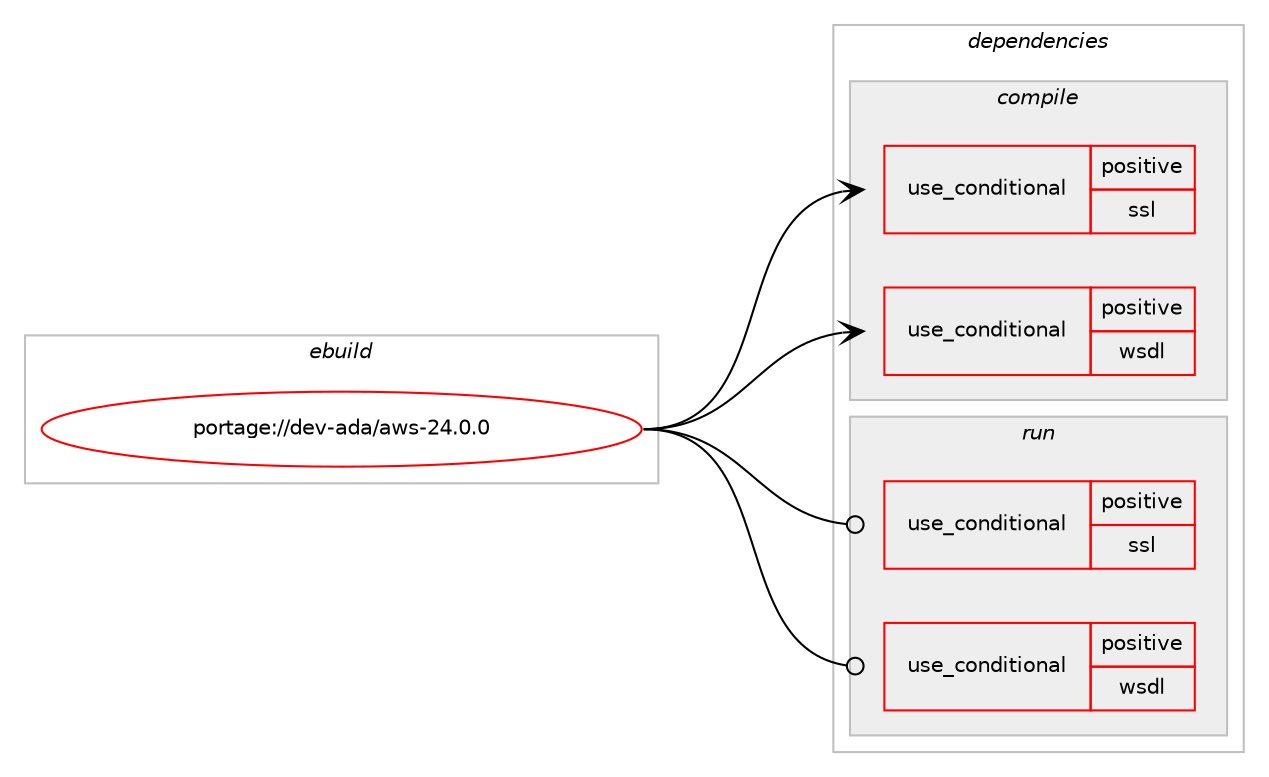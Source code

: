 digraph prolog {

# *************
# Graph options
# *************

newrank=true;
concentrate=true;
compound=true;
graph [rankdir=LR,fontname=Helvetica,fontsize=10,ranksep=1.5];#, ranksep=2.5, nodesep=0.2];
edge  [arrowhead=vee];
node  [fontname=Helvetica,fontsize=10];

# **********
# The ebuild
# **********

subgraph cluster_leftcol {
color=gray;
rank=same;
label=<<i>ebuild</i>>;
id [label="portage://dev-ada/aws-24.0.0", color=red, width=4, href="../dev-ada/aws-24.0.0.svg"];
}

# ****************
# The dependencies
# ****************

subgraph cluster_midcol {
color=gray;
label=<<i>dependencies</i>>;
subgraph cluster_compile {
fillcolor="#eeeeee";
style=filled;
label=<<i>compile</i>>;
subgraph cond15994 {
dependency28964 [label=<<TABLE BORDER="0" CELLBORDER="1" CELLSPACING="0" CELLPADDING="4"><TR><TD ROWSPAN="3" CELLPADDING="10">use_conditional</TD></TR><TR><TD>positive</TD></TR><TR><TD>ssl</TD></TR></TABLE>>, shape=none, color=red];
# *** BEGIN UNKNOWN DEPENDENCY TYPE (TODO) ***
# dependency28964 -> package_dependency(portage://dev-ada/aws-24.0.0,install,no,dev-libs,openssl,none,[,,],[],[])
# *** END UNKNOWN DEPENDENCY TYPE (TODO) ***

}
id:e -> dependency28964:w [weight=20,style="solid",arrowhead="vee"];
subgraph cond15995 {
dependency28965 [label=<<TABLE BORDER="0" CELLBORDER="1" CELLSPACING="0" CELLPADDING="4"><TR><TD ROWSPAN="3" CELLPADDING="10">use_conditional</TD></TR><TR><TD>positive</TD></TR><TR><TD>wsdl</TD></TR></TABLE>>, shape=none, color=red];
# *** BEGIN UNKNOWN DEPENDENCY TYPE (TODO) ***
# dependency28965 -> package_dependency(portage://dev-ada/aws-24.0.0,install,no,dev-ada,libadalang,none,[,,],any_same_slot,[use(optenable(ada_target_gcc_12),negative),use(optenable(ada_target_gcc_13),negative),use(disable(ada_target_gnat_2021),negative),use(enable(static-libs),none)])
# *** END UNKNOWN DEPENDENCY TYPE (TODO) ***

# *** BEGIN UNKNOWN DEPENDENCY TYPE (TODO) ***
# dependency28965 -> package_dependency(portage://dev-ada/aws-24.0.0,install,no,dev-ada,langkit,none,[,,],any_same_slot,[use(optenable(ada_target_gcc_12),negative),use(optenable(ada_target_gcc_13),negative),use(disable(ada_target_gnat_2021),negative),use(enable(static-libs),none)])
# *** END UNKNOWN DEPENDENCY TYPE (TODO) ***

# *** BEGIN UNKNOWN DEPENDENCY TYPE (TODO) ***
# dependency28965 -> package_dependency(portage://dev-ada/aws-24.0.0,install,no,dev-ada,gnatcoll-bindings,none,[,,],any_same_slot,[use(optenable(ada_target_gcc_12),negative),use(optenable(ada_target_gcc_13),negative),use(disable(ada_target_gnat_2021),negative),use(enable(gmp),none),use(enable(iconv),none),use(enable(static-libs),none)])
# *** END UNKNOWN DEPENDENCY TYPE (TODO) ***

# *** BEGIN UNKNOWN DEPENDENCY TYPE (TODO) ***
# dependency28965 -> package_dependency(portage://dev-ada/aws-24.0.0,install,no,dev-libs,gmp,none,[,,],[],[])
# *** END UNKNOWN DEPENDENCY TYPE (TODO) ***

}
id:e -> dependency28965:w [weight=20,style="solid",arrowhead="vee"];
# *** BEGIN UNKNOWN DEPENDENCY TYPE (TODO) ***
# id -> package_dependency(portage://dev-ada/aws-24.0.0,install,no,dev-ada,gnatcoll-core,none,[,,],any_same_slot,[use(optenable(ada_target_gcc_12),negative),use(optenable(ada_target_gcc_13),negative),use(disable(ada_target_gnat_2021),negative),use(optenable(shared),none),use(enable(static-libs),none)])
# *** END UNKNOWN DEPENDENCY TYPE (TODO) ***

# *** BEGIN UNKNOWN DEPENDENCY TYPE (TODO) ***
# id -> package_dependency(portage://dev-ada/aws-24.0.0,install,no,dev-ada,gprbuild,none,[,,],[],[use(optenable(ada_target_gcc_12),negative),use(optenable(ada_target_gcc_13),negative),use(disable(ada_target_gnat_2021),negative)])
# *** END UNKNOWN DEPENDENCY TYPE (TODO) ***

# *** BEGIN UNKNOWN DEPENDENCY TYPE (TODO) ***
# id -> package_dependency(portage://dev-ada/aws-24.0.0,install,no,dev-ada,libgpr,none,[,,],any_same_slot,[use(optenable(ada_target_gcc_12),negative),use(optenable(ada_target_gcc_13),negative),use(disable(ada_target_gnat_2021),negative),use(optenable(shared),none),use(enable(static-libs),none)])
# *** END UNKNOWN DEPENDENCY TYPE (TODO) ***

# *** BEGIN UNKNOWN DEPENDENCY TYPE (TODO) ***
# id -> package_dependency(portage://dev-ada/aws-24.0.0,install,no,dev-ada,xmlada,none,[,,],any_same_slot,[use(optenable(ada_target_gcc_12),negative),use(optenable(ada_target_gcc_13),negative),use(disable(ada_target_gnat_2021),negative),use(optenable(shared),none),use(enable(static-libs),none)])
# *** END UNKNOWN DEPENDENCY TYPE (TODO) ***

# *** BEGIN UNKNOWN DEPENDENCY TYPE (TODO) ***
# id -> package_dependency(portage://dev-ada/aws-24.0.0,install,weak,dev-ada,templates-parser,none,[,,],[],[])
# *** END UNKNOWN DEPENDENCY TYPE (TODO) ***

}
subgraph cluster_compileandrun {
fillcolor="#eeeeee";
style=filled;
label=<<i>compile and run</i>>;
}
subgraph cluster_run {
fillcolor="#eeeeee";
style=filled;
label=<<i>run</i>>;
subgraph cond15996 {
dependency28966 [label=<<TABLE BORDER="0" CELLBORDER="1" CELLSPACING="0" CELLPADDING="4"><TR><TD ROWSPAN="3" CELLPADDING="10">use_conditional</TD></TR><TR><TD>positive</TD></TR><TR><TD>ssl</TD></TR></TABLE>>, shape=none, color=red];
# *** BEGIN UNKNOWN DEPENDENCY TYPE (TODO) ***
# dependency28966 -> package_dependency(portage://dev-ada/aws-24.0.0,run,no,dev-libs,openssl,none,[,,],[],[])
# *** END UNKNOWN DEPENDENCY TYPE (TODO) ***

}
id:e -> dependency28966:w [weight=20,style="solid",arrowhead="odot"];
subgraph cond15997 {
dependency28967 [label=<<TABLE BORDER="0" CELLBORDER="1" CELLSPACING="0" CELLPADDING="4"><TR><TD ROWSPAN="3" CELLPADDING="10">use_conditional</TD></TR><TR><TD>positive</TD></TR><TR><TD>wsdl</TD></TR></TABLE>>, shape=none, color=red];
# *** BEGIN UNKNOWN DEPENDENCY TYPE (TODO) ***
# dependency28967 -> package_dependency(portage://dev-ada/aws-24.0.0,run,no,dev-ada,libadalang,none,[,,],any_same_slot,[use(optenable(ada_target_gcc_12),negative),use(optenable(ada_target_gcc_13),negative),use(disable(ada_target_gnat_2021),negative),use(enable(static-libs),none)])
# *** END UNKNOWN DEPENDENCY TYPE (TODO) ***

# *** BEGIN UNKNOWN DEPENDENCY TYPE (TODO) ***
# dependency28967 -> package_dependency(portage://dev-ada/aws-24.0.0,run,no,dev-ada,langkit,none,[,,],any_same_slot,[use(optenable(ada_target_gcc_12),negative),use(optenable(ada_target_gcc_13),negative),use(disable(ada_target_gnat_2021),negative),use(enable(static-libs),none)])
# *** END UNKNOWN DEPENDENCY TYPE (TODO) ***

# *** BEGIN UNKNOWN DEPENDENCY TYPE (TODO) ***
# dependency28967 -> package_dependency(portage://dev-ada/aws-24.0.0,run,no,dev-ada,gnatcoll-bindings,none,[,,],any_same_slot,[use(optenable(ada_target_gcc_12),negative),use(optenable(ada_target_gcc_13),negative),use(disable(ada_target_gnat_2021),negative),use(enable(gmp),none),use(enable(iconv),none),use(enable(static-libs),none)])
# *** END UNKNOWN DEPENDENCY TYPE (TODO) ***

# *** BEGIN UNKNOWN DEPENDENCY TYPE (TODO) ***
# dependency28967 -> package_dependency(portage://dev-ada/aws-24.0.0,run,no,dev-libs,gmp,none,[,,],[],[])
# *** END UNKNOWN DEPENDENCY TYPE (TODO) ***

}
id:e -> dependency28967:w [weight=20,style="solid",arrowhead="odot"];
# *** BEGIN UNKNOWN DEPENDENCY TYPE (TODO) ***
# id -> package_dependency(portage://dev-ada/aws-24.0.0,run,no,dev-ada,gnatcoll-core,none,[,,],any_same_slot,[use(optenable(ada_target_gcc_12),negative),use(optenable(ada_target_gcc_13),negative),use(disable(ada_target_gnat_2021),negative),use(optenable(shared),none),use(enable(static-libs),none)])
# *** END UNKNOWN DEPENDENCY TYPE (TODO) ***

# *** BEGIN UNKNOWN DEPENDENCY TYPE (TODO) ***
# id -> package_dependency(portage://dev-ada/aws-24.0.0,run,no,dev-ada,libgpr,none,[,,],any_same_slot,[use(optenable(ada_target_gcc_12),negative),use(optenable(ada_target_gcc_13),negative),use(disable(ada_target_gnat_2021),negative),use(optenable(shared),none),use(enable(static-libs),none)])
# *** END UNKNOWN DEPENDENCY TYPE (TODO) ***

# *** BEGIN UNKNOWN DEPENDENCY TYPE (TODO) ***
# id -> package_dependency(portage://dev-ada/aws-24.0.0,run,no,dev-ada,xmlada,none,[,,],any_same_slot,[use(optenable(ada_target_gcc_12),negative),use(optenable(ada_target_gcc_13),negative),use(disable(ada_target_gnat_2021),negative),use(optenable(shared),none),use(enable(static-libs),none)])
# *** END UNKNOWN DEPENDENCY TYPE (TODO) ***

# *** BEGIN UNKNOWN DEPENDENCY TYPE (TODO) ***
# id -> package_dependency(portage://dev-ada/aws-24.0.0,run,weak,dev-ada,templates-parser,none,[,,],[],[])
# *** END UNKNOWN DEPENDENCY TYPE (TODO) ***

}
}

# **************
# The candidates
# **************

subgraph cluster_choices {
rank=same;
color=gray;
label=<<i>candidates</i>>;

}

}

